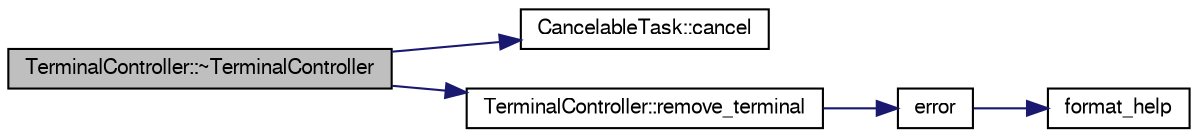 digraph G
{
  edge [fontname="FreeSans",fontsize="10",labelfontname="FreeSans",labelfontsize="10"];
  node [fontname="FreeSans",fontsize="10",shape=record];
  rankdir=LR;
  Node1 [label="TerminalController::~TerminalController",height=0.2,width=0.4,color="black", fillcolor="grey75", style="filled" fontcolor="black"];
  Node1 -> Node2 [color="midnightblue",fontsize="10",style="solid"];
  Node2 [label="CancelableTask::cancel",height=0.2,width=0.4,color="black", fillcolor="white", style="filled",URL="$classCancelableTask.html#a6b653553fe3e236d01128845d4c0fcdd"];
  Node1 -> Node3 [color="midnightblue",fontsize="10",style="solid"];
  Node3 [label="TerminalController::remove_terminal",height=0.2,width=0.4,color="black", fillcolor="white", style="filled",URL="$classTerminalController.html#aea2409c72052fcd47289b447f83eb10a"];
  Node3 -> Node4 [color="midnightblue",fontsize="10",style="solid"];
  Node4 [label="error",height=0.2,width=0.4,color="black", fillcolor="white", style="filled",URL="$error_8cc.html#a158a1af99275c1555bf5fcc74709aa5a"];
  Node4 -> Node5 [color="midnightblue",fontsize="10",style="solid"];
  Node5 [label="format_help",height=0.2,width=0.4,color="black", fillcolor="white", style="filled",URL="$error_8cc.html#aa182c84a77010100b5b8a15b1ff22e70"];
}

